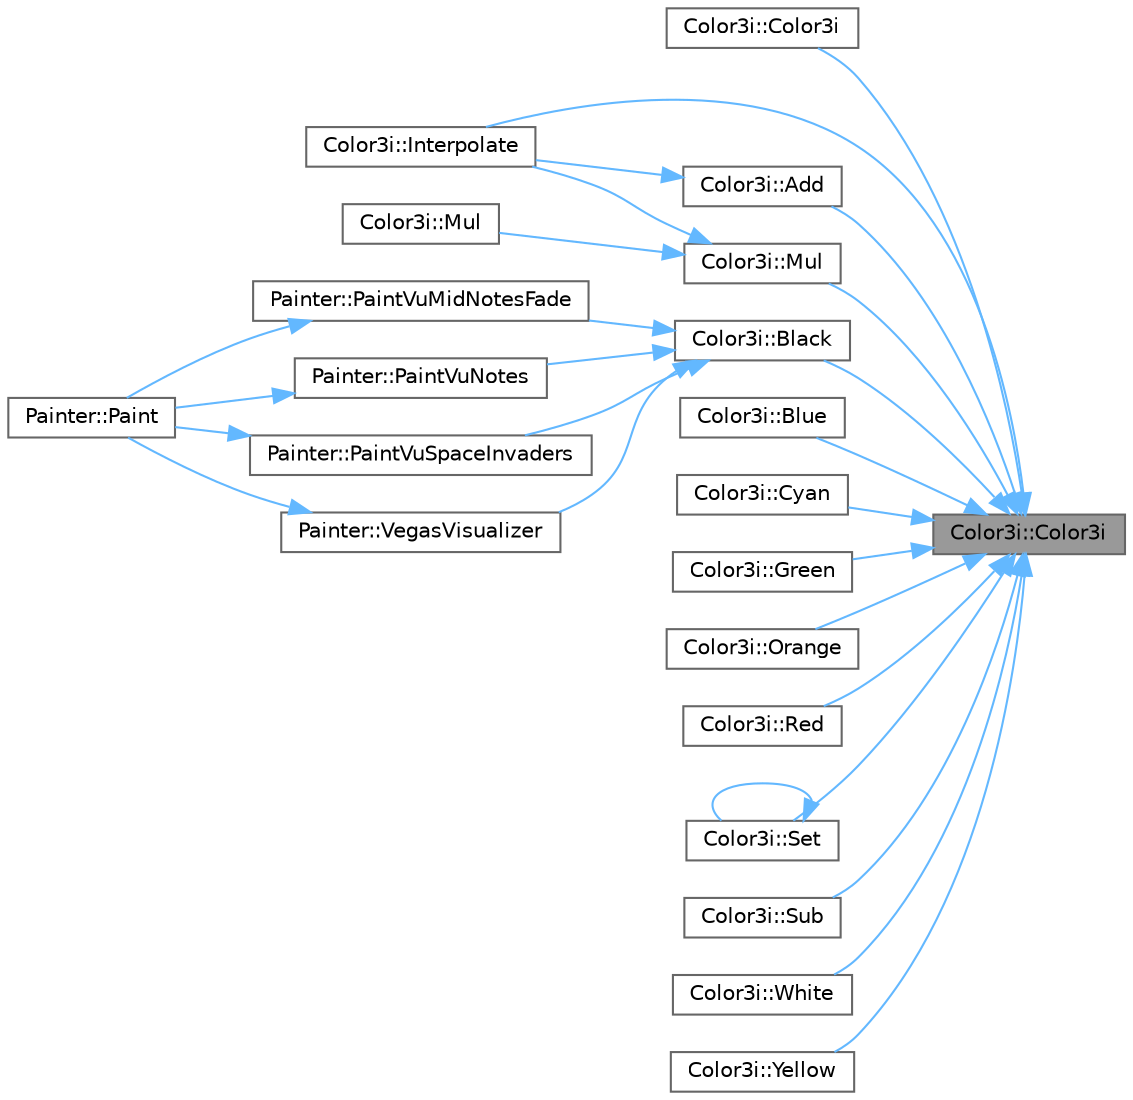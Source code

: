 digraph "Color3i::Color3i"
{
 // LATEX_PDF_SIZE
  bgcolor="transparent";
  edge [fontname=Helvetica,fontsize=10,labelfontname=Helvetica,labelfontsize=10];
  node [fontname=Helvetica,fontsize=10,shape=box,height=0.2,width=0.4];
  rankdir="RL";
  Node1 [id="Node000001",label="Color3i::Color3i",height=0.2,width=0.4,color="gray40", fillcolor="grey60", style="filled", fontcolor="black",tooltip=" "];
  Node1 -> Node2 [id="edge1_Node000001_Node000002",dir="back",color="steelblue1",style="solid",tooltip=" "];
  Node2 [id="Node000002",label="Color3i::Color3i",height=0.2,width=0.4,color="grey40", fillcolor="white", style="filled",URL="$de/d12/struct_color3i_a5a3f18aac3ad35f3140ad1d62ce47be7.html#a5a3f18aac3ad35f3140ad1d62ce47be7",tooltip=" "];
  Node1 -> Node3 [id="edge2_Node000001_Node000003",dir="back",color="steelblue1",style="solid",tooltip=" "];
  Node3 [id="Node000003",label="Color3i::Add",height=0.2,width=0.4,color="grey40", fillcolor="white", style="filled",URL="$de/d12/struct_color3i_a22d432658770c521d12711b570adc6c0.html#a22d432658770c521d12711b570adc6c0",tooltip=" "];
  Node3 -> Node4 [id="edge3_Node000003_Node000004",dir="back",color="steelblue1",style="solid",tooltip=" "];
  Node4 [id="Node000004",label="Color3i::Interpolate",height=0.2,width=0.4,color="grey40", fillcolor="white", style="filled",URL="$de/d12/struct_color3i_a6922d9706496f50eae0ff94281457e2f.html#a6922d9706496f50eae0ff94281457e2f",tooltip=" "];
  Node1 -> Node5 [id="edge4_Node000001_Node000005",dir="back",color="steelblue1",style="solid",tooltip=" "];
  Node5 [id="Node000005",label="Color3i::Black",height=0.2,width=0.4,color="grey40", fillcolor="white", style="filled",URL="$de/d12/struct_color3i_af5a85a3006c2ec7d3f4c4132b120e7b9.html#af5a85a3006c2ec7d3f4c4132b120e7b9",tooltip=" "];
  Node5 -> Node6 [id="edge5_Node000005_Node000006",dir="back",color="steelblue1",style="solid",tooltip=" "];
  Node6 [id="Node000006",label="Painter::PaintVuMidNotesFade",height=0.2,width=0.4,color="grey40", fillcolor="white", style="filled",URL="$dd/d45/struct_painter_aac192da55e15dd79b498933180c06725.html#aac192da55e15dd79b498933180c06725",tooltip=" "];
  Node6 -> Node7 [id="edge6_Node000006_Node000007",dir="back",color="steelblue1",style="solid",tooltip=" "];
  Node7 [id="Node000007",label="Painter::Paint",height=0.2,width=0.4,color="grey40", fillcolor="white", style="filled",URL="$dd/d45/struct_painter_a99ab92bb8d2baae96c7b4b4aacda4de3.html#a99ab92bb8d2baae96c7b4b4aacda4de3",tooltip=" "];
  Node5 -> Node8 [id="edge7_Node000005_Node000008",dir="back",color="steelblue1",style="solid",tooltip=" "];
  Node8 [id="Node000008",label="Painter::PaintVuNotes",height=0.2,width=0.4,color="grey40", fillcolor="white", style="filled",URL="$dd/d45/struct_painter_a3b521f31ff7f7249ce1c88ca56f5ad80.html#a3b521f31ff7f7249ce1c88ca56f5ad80",tooltip=" "];
  Node8 -> Node7 [id="edge8_Node000008_Node000007",dir="back",color="steelblue1",style="solid",tooltip=" "];
  Node5 -> Node9 [id="edge9_Node000005_Node000009",dir="back",color="steelblue1",style="solid",tooltip=" "];
  Node9 [id="Node000009",label="Painter::PaintVuSpaceInvaders",height=0.2,width=0.4,color="grey40", fillcolor="white", style="filled",URL="$dd/d45/struct_painter_a405cd2b8e31b1ad6e8d6abe9ba03c074.html#a405cd2b8e31b1ad6e8d6abe9ba03c074",tooltip=" "];
  Node9 -> Node7 [id="edge10_Node000009_Node000007",dir="back",color="steelblue1",style="solid",tooltip=" "];
  Node5 -> Node10 [id="edge11_Node000005_Node000010",dir="back",color="steelblue1",style="solid",tooltip=" "];
  Node10 [id="Node000010",label="Painter::VegasVisualizer",height=0.2,width=0.4,color="grey40", fillcolor="white", style="filled",URL="$dd/d45/struct_painter_ab6318a63a778550cd78f3eae183cb8dc.html#ab6318a63a778550cd78f3eae183cb8dc",tooltip=" "];
  Node10 -> Node7 [id="edge12_Node000010_Node000007",dir="back",color="steelblue1",style="solid",tooltip=" "];
  Node1 -> Node11 [id="edge13_Node000001_Node000011",dir="back",color="steelblue1",style="solid",tooltip=" "];
  Node11 [id="Node000011",label="Color3i::Blue",height=0.2,width=0.4,color="grey40", fillcolor="white", style="filled",URL="$de/d12/struct_color3i_a27b90e86e7f7fb98494e26d23a664f0b.html#a27b90e86e7f7fb98494e26d23a664f0b",tooltip=" "];
  Node1 -> Node12 [id="edge14_Node000001_Node000012",dir="back",color="steelblue1",style="solid",tooltip=" "];
  Node12 [id="Node000012",label="Color3i::Cyan",height=0.2,width=0.4,color="grey40", fillcolor="white", style="filled",URL="$de/d12/struct_color3i_ab1260c618abacf133ec6fb9a3a1db339.html#ab1260c618abacf133ec6fb9a3a1db339",tooltip=" "];
  Node1 -> Node13 [id="edge15_Node000001_Node000013",dir="back",color="steelblue1",style="solid",tooltip=" "];
  Node13 [id="Node000013",label="Color3i::Green",height=0.2,width=0.4,color="grey40", fillcolor="white", style="filled",URL="$de/d12/struct_color3i_a58fa41c3bf6bbf14ed023620ecff925c.html#a58fa41c3bf6bbf14ed023620ecff925c",tooltip=" "];
  Node1 -> Node4 [id="edge16_Node000001_Node000004",dir="back",color="steelblue1",style="solid",tooltip=" "];
  Node1 -> Node14 [id="edge17_Node000001_Node000014",dir="back",color="steelblue1",style="solid",tooltip=" "];
  Node14 [id="Node000014",label="Color3i::Mul",height=0.2,width=0.4,color="grey40", fillcolor="white", style="filled",URL="$de/d12/struct_color3i_a64153c1deac24bb364c7a1d539dd1368.html#a64153c1deac24bb364c7a1d539dd1368",tooltip=" "];
  Node14 -> Node4 [id="edge18_Node000014_Node000004",dir="back",color="steelblue1",style="solid",tooltip=" "];
  Node14 -> Node15 [id="edge19_Node000014_Node000015",dir="back",color="steelblue1",style="solid",tooltip=" "];
  Node15 [id="Node000015",label="Color3i::Mul",height=0.2,width=0.4,color="grey40", fillcolor="white", style="filled",URL="$de/d12/struct_color3i_ace8773746358b0a1681b8ab2274d9b07.html#ace8773746358b0a1681b8ab2274d9b07",tooltip=" "];
  Node1 -> Node16 [id="edge20_Node000001_Node000016",dir="back",color="steelblue1",style="solid",tooltip=" "];
  Node16 [id="Node000016",label="Color3i::Orange",height=0.2,width=0.4,color="grey40", fillcolor="white", style="filled",URL="$de/d12/struct_color3i_ae57016137f2bdb07e54cac8a36267f84.html#ae57016137f2bdb07e54cac8a36267f84",tooltip=" "];
  Node1 -> Node17 [id="edge21_Node000001_Node000017",dir="back",color="steelblue1",style="solid",tooltip=" "];
  Node17 [id="Node000017",label="Color3i::Red",height=0.2,width=0.4,color="grey40", fillcolor="white", style="filled",URL="$de/d12/struct_color3i_a7c3c8de250985b4c6f6c50891bd5aaf2.html#a7c3c8de250985b4c6f6c50891bd5aaf2",tooltip=" "];
  Node1 -> Node18 [id="edge22_Node000001_Node000018",dir="back",color="steelblue1",style="solid",tooltip=" "];
  Node18 [id="Node000018",label="Color3i::Set",height=0.2,width=0.4,color="grey40", fillcolor="white", style="filled",URL="$de/d12/struct_color3i_af7dd06a8925d0fac45aa4fb7fd019bf5.html#af7dd06a8925d0fac45aa4fb7fd019bf5",tooltip=" "];
  Node18 -> Node18 [id="edge23_Node000018_Node000018",dir="back",color="steelblue1",style="solid",tooltip=" "];
  Node1 -> Node19 [id="edge24_Node000001_Node000019",dir="back",color="steelblue1",style="solid",tooltip=" "];
  Node19 [id="Node000019",label="Color3i::Sub",height=0.2,width=0.4,color="grey40", fillcolor="white", style="filled",URL="$de/d12/struct_color3i_a72d9fb0aef1f82f5d6847077622bcf46.html#a72d9fb0aef1f82f5d6847077622bcf46",tooltip=" "];
  Node1 -> Node20 [id="edge25_Node000001_Node000020",dir="back",color="steelblue1",style="solid",tooltip=" "];
  Node20 [id="Node000020",label="Color3i::White",height=0.2,width=0.4,color="grey40", fillcolor="white", style="filled",URL="$de/d12/struct_color3i_afb1dfa7f20038b97dff263091cbef278.html#afb1dfa7f20038b97dff263091cbef278",tooltip=" "];
  Node1 -> Node21 [id="edge26_Node000001_Node000021",dir="back",color="steelblue1",style="solid",tooltip=" "];
  Node21 [id="Node000021",label="Color3i::Yellow",height=0.2,width=0.4,color="grey40", fillcolor="white", style="filled",URL="$de/d12/struct_color3i_a10db2c3732b34fbc867223d188be9d07.html#a10db2c3732b34fbc867223d188be9d07",tooltip=" "];
}
